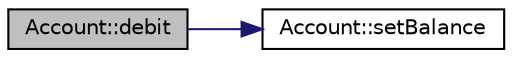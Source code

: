 digraph "Account::debit"
{
  edge [fontname="Helvetica",fontsize="10",labelfontname="Helvetica",labelfontsize="10"];
  node [fontname="Helvetica",fontsize="10",shape=record];
  rankdir="LR";
  Node1 [label="Account::debit",height=0.2,width=0.4,color="black", fillcolor="grey75", style="filled", fontcolor="black"];
  Node1 -> Node2 [color="midnightblue",fontsize="10",style="solid",fontname="Helvetica"];
  Node2 [label="Account::setBalance",height=0.2,width=0.4,color="black", fillcolor="white", style="filled",URL="$classAccount.html#ac426f0df93883712c99b224645748d67"];
}
